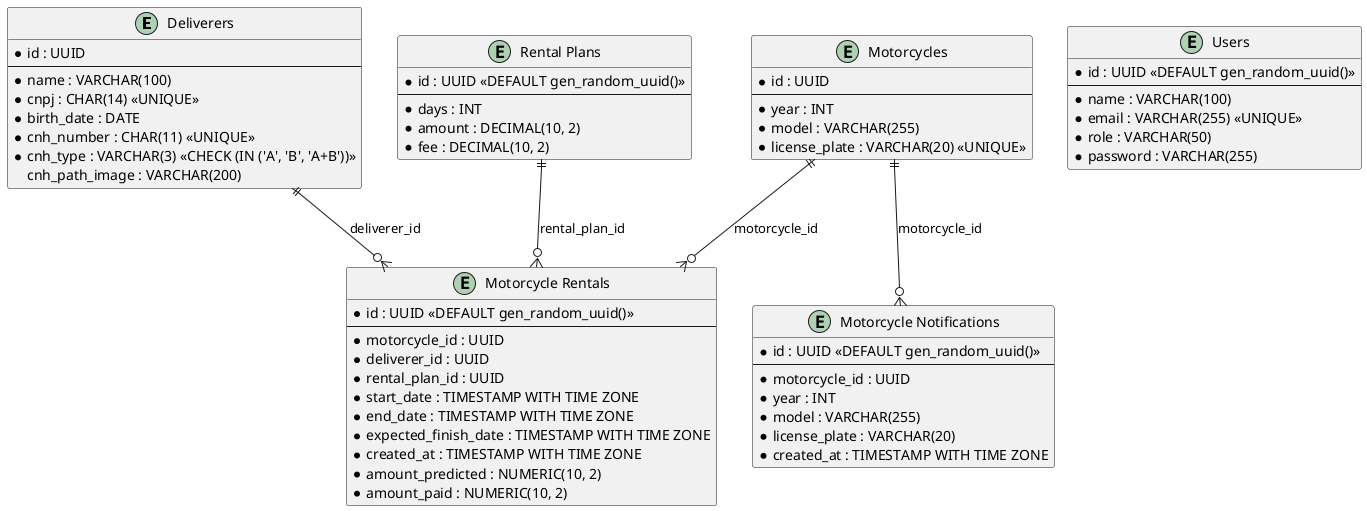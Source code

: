 @startuml
entity "Deliverers" as deliverers {
    * id : UUID
    --
    * name : VARCHAR(100)
    * cnpj : CHAR(14) <<UNIQUE>>
    * birth_date : DATE
    * cnh_number : CHAR(11) <<UNIQUE>>
    * cnh_type : VARCHAR(3) <<CHECK (IN ('A', 'B', 'A+B'))>>
    cnh_path_image : VARCHAR(200)
}

entity "Motorcycles" as motorcycles {
    * id : UUID
    --
    * year : INT
    * model : VARCHAR(255)
    * license_plate : VARCHAR(20) <<UNIQUE>>
}

entity "Rental Plans" as rental_plans {
    * id : UUID <<DEFAULT gen_random_uuid()>>
    --
    * days : INT
    * amount : DECIMAL(10, 2)
    * fee : DECIMAL(10, 2)
}

entity "Users" as users {
    * id : UUID <<DEFAULT gen_random_uuid()>>
    --
    * name : VARCHAR(100)
    * email : VARCHAR(255) <<UNIQUE>>
    * role : VARCHAR(50)
    * password : VARCHAR(255)
}

entity "Motorcycle Rentals" as motorcycle_rentals {
    * id : UUID <<DEFAULT gen_random_uuid()>>
    --
    * motorcycle_id : UUID
    * deliverer_id : UUID
    * rental_plan_id : UUID
    * start_date : TIMESTAMP WITH TIME ZONE
    * end_date : TIMESTAMP WITH TIME ZONE
    * expected_finish_date : TIMESTAMP WITH TIME ZONE
    * created_at : TIMESTAMP WITH TIME ZONE
    * amount_predicted : NUMERIC(10, 2)
    * amount_paid : NUMERIC(10, 2)
}

entity "Motorcycle Notifications" as motorcycle_notifications {
    * id : UUID <<DEFAULT gen_random_uuid()>>
    --
    * motorcycle_id : UUID
    * year : INT
    * model : VARCHAR(255)
    * license_plate : VARCHAR(20)
    * created_at : TIMESTAMP WITH TIME ZONE
}

deliverers ||--o{ motorcycle_rentals : "deliverer_id"
motorcycles ||--o{ motorcycle_rentals : "motorcycle_id"
rental_plans ||--o{ motorcycle_rentals : "rental_plan_id"
motorcycles ||--o{ motorcycle_notifications : "motorcycle_id"
@enduml

